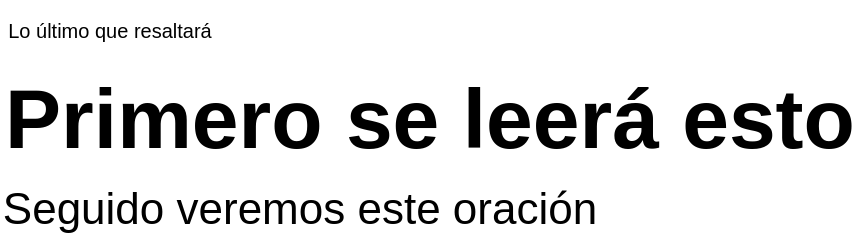 <mxfile version="20.3.0" type="device"><diagram id="mxLrTcScmsC2k8IR_olh" name="Page-1"><mxGraphModel dx="386" dy="248" grid="1" gridSize="10" guides="1" tooltips="1" connect="1" arrows="1" fold="1" page="1" pageScale="1" pageWidth="850" pageHeight="1100" math="0" shadow="0"><root><mxCell id="0"/><mxCell id="1" parent="0"/><mxCell id="GyRCs6rigEPBIebJZ3dG-1" value="&lt;font style=&quot;font-size: 42px;&quot;&gt;&lt;b&gt;Primero se leerá esto&lt;/b&gt;&lt;/font&gt;" style="text;html=1;strokeColor=none;fillColor=none;align=center;verticalAlign=middle;whiteSpace=wrap;rounded=0;" vertex="1" parent="1"><mxGeometry x="120" y="160" width="430" height="40" as="geometry"/></mxCell><mxCell id="GyRCs6rigEPBIebJZ3dG-2" value="&lt;font style=&quot;font-size: 10px;&quot;&gt;Lo último que resaltará&lt;/font&gt;" style="text;html=1;strokeColor=none;fillColor=none;align=center;verticalAlign=middle;whiteSpace=wrap;rounded=0;" vertex="1" parent="1"><mxGeometry x="120" y="120" width="110" height="30" as="geometry"/></mxCell><mxCell id="GyRCs6rigEPBIebJZ3dG-3" value="&lt;font style=&quot;font-size: 22px;&quot;&gt;Seguido veremos este oración&lt;/font&gt;" style="text;html=1;strokeColor=none;fillColor=none;align=center;verticalAlign=middle;whiteSpace=wrap;rounded=0;" vertex="1" parent="1"><mxGeometry x="120" y="210" width="300" height="30" as="geometry"/></mxCell></root></mxGraphModel></diagram></mxfile>